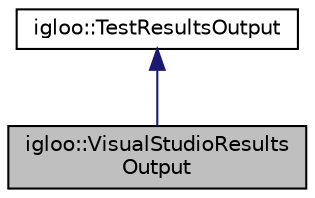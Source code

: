 digraph "igloo::VisualStudioResultsOutput"
{
 // INTERACTIVE_SVG=YES
  edge [fontname="Helvetica",fontsize="10",labelfontname="Helvetica",labelfontsize="10"];
  node [fontname="Helvetica",fontsize="10",shape=record];
  Node2 [label="igloo::VisualStudioResults\lOutput",height=0.2,width=0.4,color="black", fillcolor="grey75", style="filled", fontcolor="black"];
  Node3 -> Node2 [dir="back",color="midnightblue",fontsize="10",style="solid",fontname="Helvetica"];
  Node3 [label="igloo::TestResultsOutput",height=0.2,width=0.4,color="black", fillcolor="white", style="filled",URL="$classigloo_1_1TestResultsOutput.html"];
}
